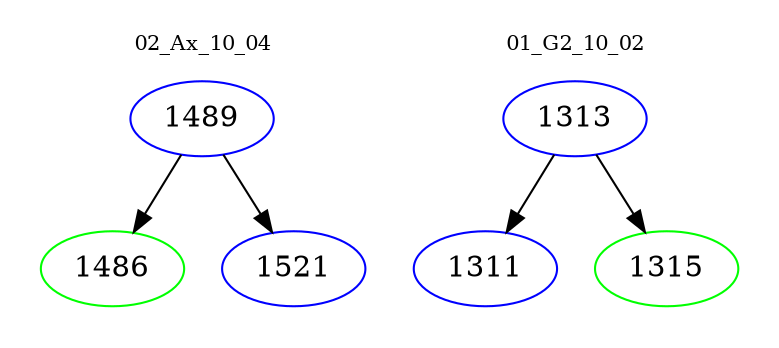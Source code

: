 digraph{
subgraph cluster_0 {
color = white
label = "02_Ax_10_04";
fontsize=10;
T0_1489 [label="1489", color="blue"]
T0_1489 -> T0_1486 [color="black"]
T0_1486 [label="1486", color="green"]
T0_1489 -> T0_1521 [color="black"]
T0_1521 [label="1521", color="blue"]
}
subgraph cluster_1 {
color = white
label = "01_G2_10_02";
fontsize=10;
T1_1313 [label="1313", color="blue"]
T1_1313 -> T1_1311 [color="black"]
T1_1311 [label="1311", color="blue"]
T1_1313 -> T1_1315 [color="black"]
T1_1315 [label="1315", color="green"]
}
}
